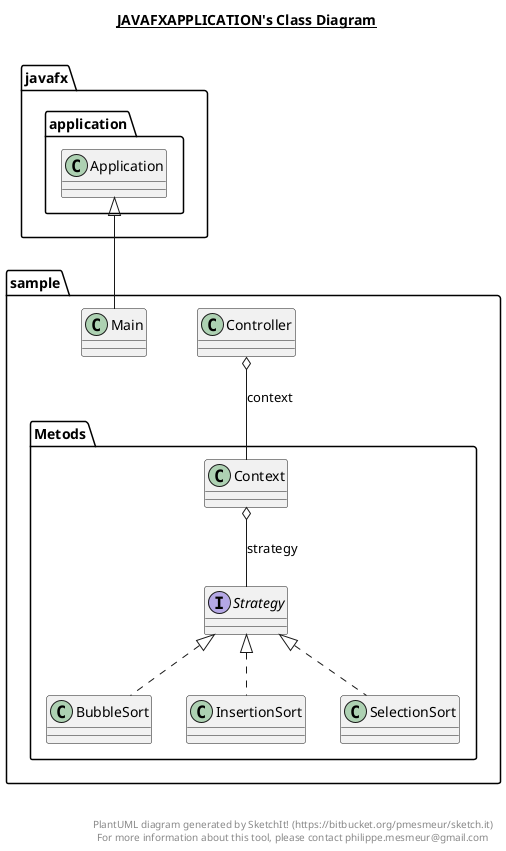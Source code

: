 @startuml

title __JAVAFXAPPLICATION's Class Diagram__\n

  namespace sample {
    class sample.Controller {
    }
  }
  

  namespace sample {
    class sample.Main {
    }
  }
  

  namespace sample {
    namespace Metods {
      class sample.Metods.BubbleSort {
      }
    }
  }
  

  namespace sample {
    namespace Metods {
      class sample.Metods.Context {
      }
    }
  }
  

  namespace sample {
    namespace Metods {
      class sample.Metods.InsertionSort {
      }
    }
  }
  

  namespace sample {
    namespace Metods {
      class sample.Metods.SelectionSort {
      }
    }
  }
  

  namespace sample {
    namespace Metods {
      interface sample.Metods.Strategy {
      }
    }
  }
  

  sample.Controller o-- sample.Metods.Context : context
  sample.Main -up-|> javafx.application.Application
  sample.Metods.BubbleSort .up.|> sample.Metods.Strategy
  sample.Metods.Context o-- sample.Metods.Strategy : strategy
  sample.Metods.InsertionSort .up.|> sample.Metods.Strategy
  sample.Metods.SelectionSort .up.|> sample.Metods.Strategy


right footer


PlantUML diagram generated by SketchIt! (https://bitbucket.org/pmesmeur/sketch.it)
For more information about this tool, please contact philippe.mesmeur@gmail.com
endfooter

@enduml
